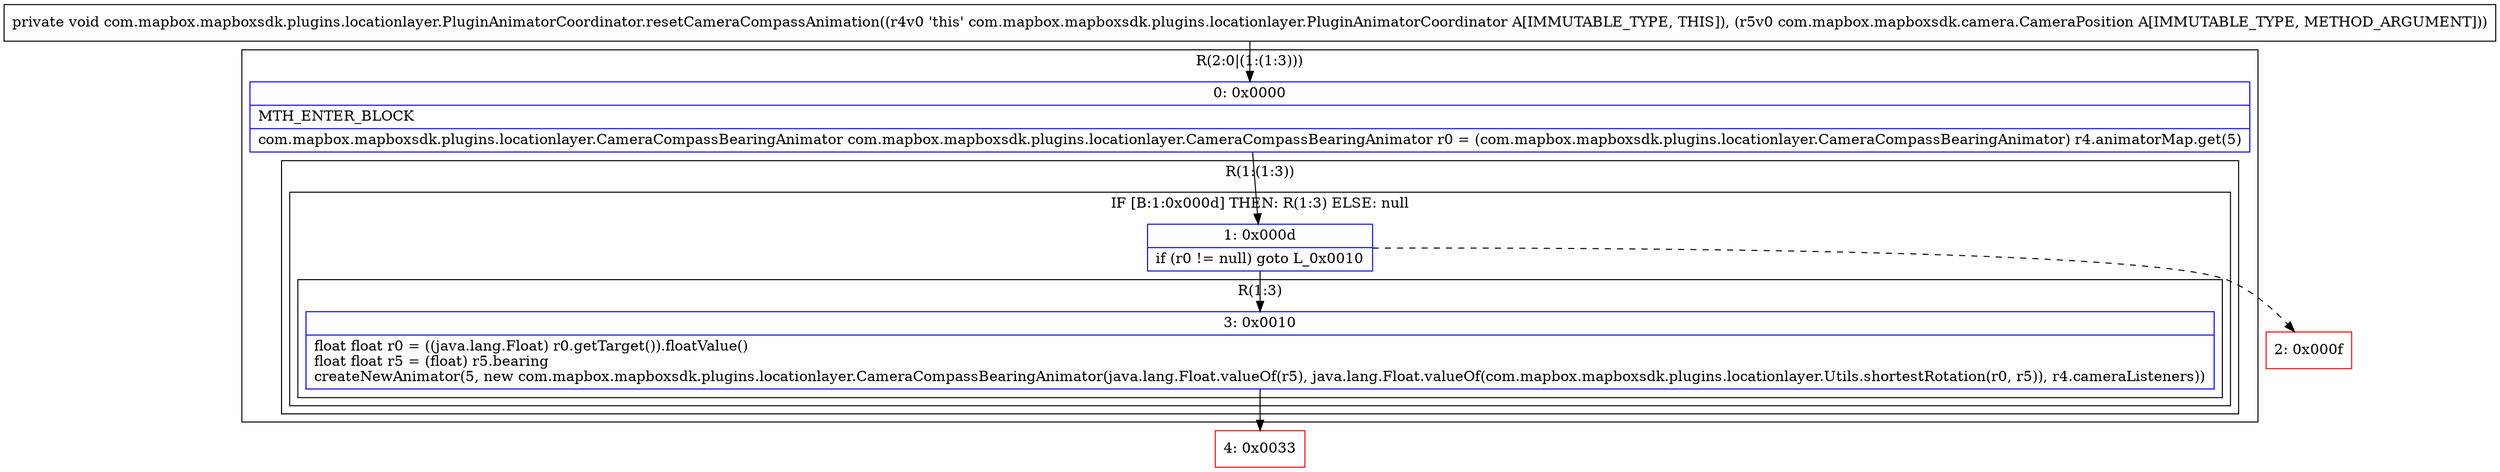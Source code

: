 digraph "CFG forcom.mapbox.mapboxsdk.plugins.locationlayer.PluginAnimatorCoordinator.resetCameraCompassAnimation(Lcom\/mapbox\/mapboxsdk\/camera\/CameraPosition;)V" {
subgraph cluster_Region_1773584283 {
label = "R(2:0|(1:(1:3)))";
node [shape=record,color=blue];
Node_0 [shape=record,label="{0\:\ 0x0000|MTH_ENTER_BLOCK\l|com.mapbox.mapboxsdk.plugins.locationlayer.CameraCompassBearingAnimator com.mapbox.mapboxsdk.plugins.locationlayer.CameraCompassBearingAnimator r0 = (com.mapbox.mapboxsdk.plugins.locationlayer.CameraCompassBearingAnimator) r4.animatorMap.get(5)\l}"];
subgraph cluster_Region_191431173 {
label = "R(1:(1:3))";
node [shape=record,color=blue];
subgraph cluster_IfRegion_769895908 {
label = "IF [B:1:0x000d] THEN: R(1:3) ELSE: null";
node [shape=record,color=blue];
Node_1 [shape=record,label="{1\:\ 0x000d|if (r0 != null) goto L_0x0010\l}"];
subgraph cluster_Region_797337734 {
label = "R(1:3)";
node [shape=record,color=blue];
Node_3 [shape=record,label="{3\:\ 0x0010|float float r0 = ((java.lang.Float) r0.getTarget()).floatValue()\lfloat float r5 = (float) r5.bearing\lcreateNewAnimator(5, new com.mapbox.mapboxsdk.plugins.locationlayer.CameraCompassBearingAnimator(java.lang.Float.valueOf(r5), java.lang.Float.valueOf(com.mapbox.mapboxsdk.plugins.locationlayer.Utils.shortestRotation(r0, r5)), r4.cameraListeners))\l}"];
}
}
}
}
Node_2 [shape=record,color=red,label="{2\:\ 0x000f}"];
Node_4 [shape=record,color=red,label="{4\:\ 0x0033}"];
MethodNode[shape=record,label="{private void com.mapbox.mapboxsdk.plugins.locationlayer.PluginAnimatorCoordinator.resetCameraCompassAnimation((r4v0 'this' com.mapbox.mapboxsdk.plugins.locationlayer.PluginAnimatorCoordinator A[IMMUTABLE_TYPE, THIS]), (r5v0 com.mapbox.mapboxsdk.camera.CameraPosition A[IMMUTABLE_TYPE, METHOD_ARGUMENT])) }"];
MethodNode -> Node_0;
Node_0 -> Node_1;
Node_1 -> Node_2[style=dashed];
Node_1 -> Node_3;
Node_3 -> Node_4;
}


